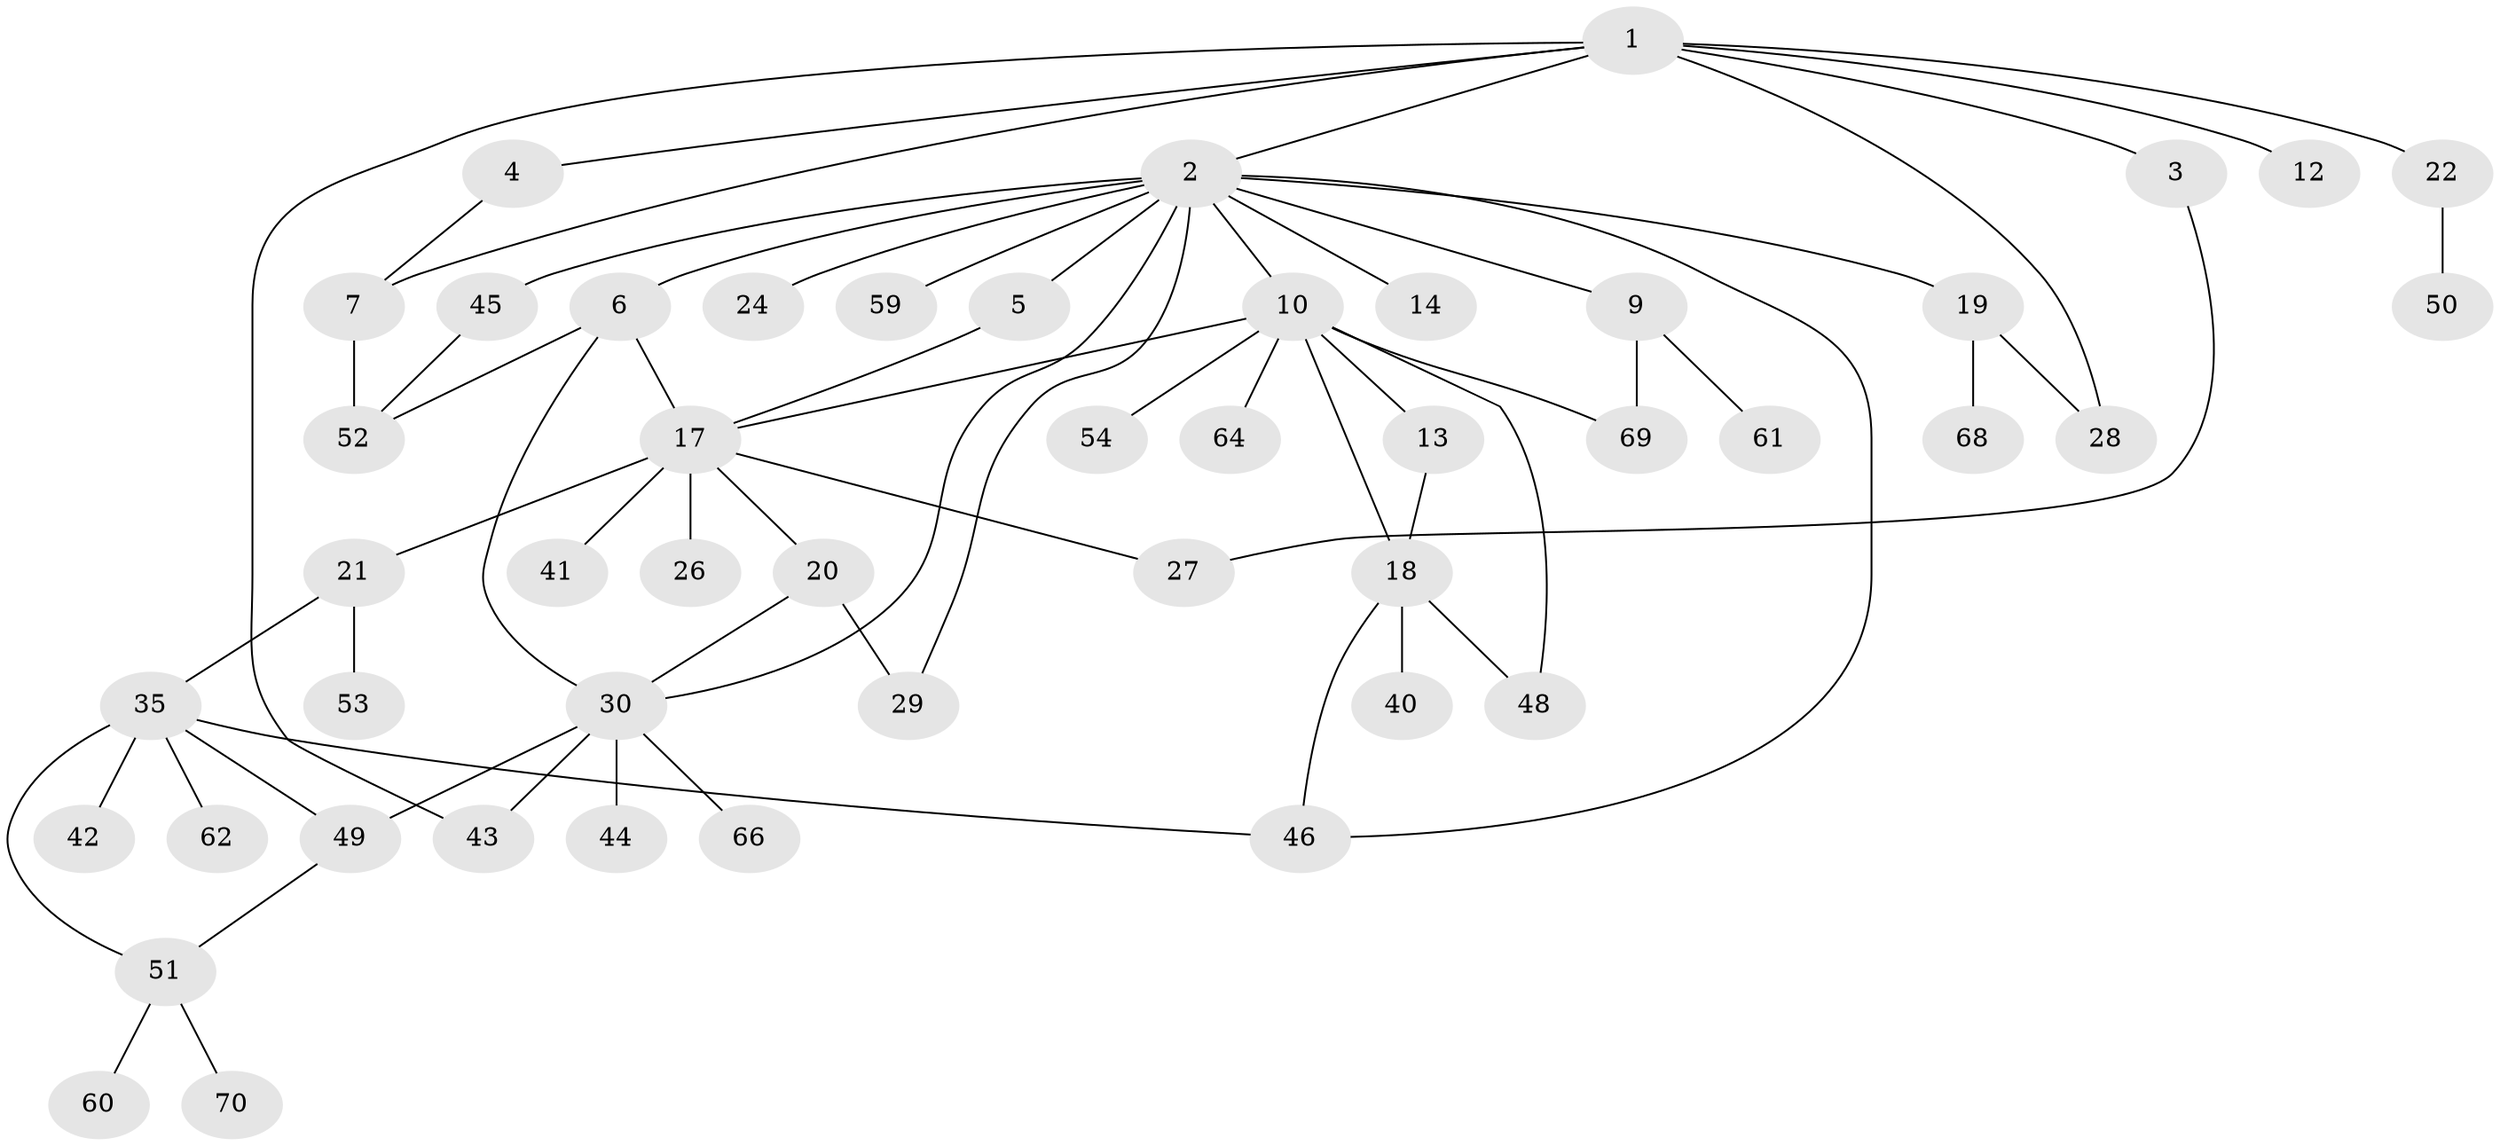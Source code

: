 // Generated by graph-tools (version 1.1) at 2025/51/02/27/25 19:51:41]
// undirected, 48 vertices, 65 edges
graph export_dot {
graph [start="1"]
  node [color=gray90,style=filled];
  1 [super="+11"];
  2 [super="+8"];
  3 [super="+15"];
  4 [super="+56"];
  5 [super="+32"];
  6 [super="+47"];
  7;
  9 [super="+16"];
  10 [super="+23"];
  12;
  13;
  14 [super="+34"];
  17 [super="+38"];
  18 [super="+57"];
  19 [super="+67"];
  20 [super="+37"];
  21 [super="+39"];
  22 [super="+25"];
  24;
  26 [super="+55"];
  27 [super="+33"];
  28 [super="+63"];
  29 [super="+71"];
  30 [super="+31"];
  35 [super="+36"];
  40;
  41;
  42;
  43;
  44;
  45;
  46;
  48;
  49;
  50;
  51 [super="+58"];
  52 [super="+65"];
  53;
  54;
  59;
  60;
  61;
  62;
  64;
  66;
  68;
  69;
  70;
  1 -- 2;
  1 -- 3;
  1 -- 4;
  1 -- 22;
  1 -- 28;
  1 -- 43;
  1 -- 12;
  1 -- 7;
  2 -- 5;
  2 -- 6;
  2 -- 10;
  2 -- 14;
  2 -- 19;
  2 -- 29;
  2 -- 30;
  2 -- 24;
  2 -- 9;
  2 -- 59;
  2 -- 45;
  2 -- 46;
  3 -- 27;
  4 -- 7;
  5 -- 17;
  6 -- 17;
  6 -- 30;
  6 -- 52;
  7 -- 52;
  9 -- 61;
  9 -- 69;
  10 -- 13;
  10 -- 64;
  10 -- 69;
  10 -- 17;
  10 -- 48;
  10 -- 54;
  10 -- 18;
  13 -- 18;
  17 -- 20;
  17 -- 21 [weight=2];
  17 -- 26;
  17 -- 41;
  17 -- 27;
  18 -- 40;
  18 -- 48;
  18 -- 46;
  19 -- 68;
  19 -- 28;
  20 -- 30;
  20 -- 29;
  21 -- 35;
  21 -- 53;
  22 -- 50;
  30 -- 44;
  30 -- 49;
  30 -- 66;
  30 -- 43;
  35 -- 42;
  35 -- 46;
  35 -- 51;
  35 -- 62;
  35 -- 49;
  45 -- 52;
  49 -- 51;
  51 -- 60;
  51 -- 70;
}
